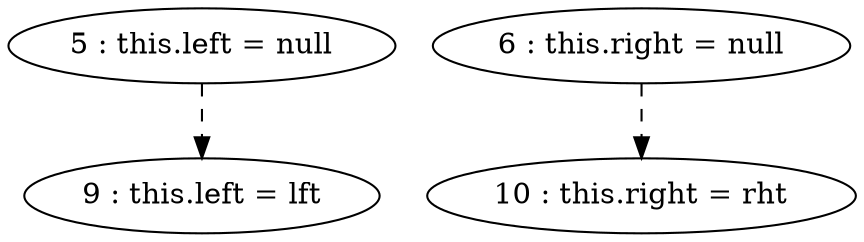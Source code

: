 digraph G {
"5 : this.left = null"
"5 : this.left = null" -> "9 : this.left = lft" [style=dashed]
"6 : this.right = null"
"6 : this.right = null" -> "10 : this.right = rht" [style=dashed]
"9 : this.left = lft"
"10 : this.right = rht"
}